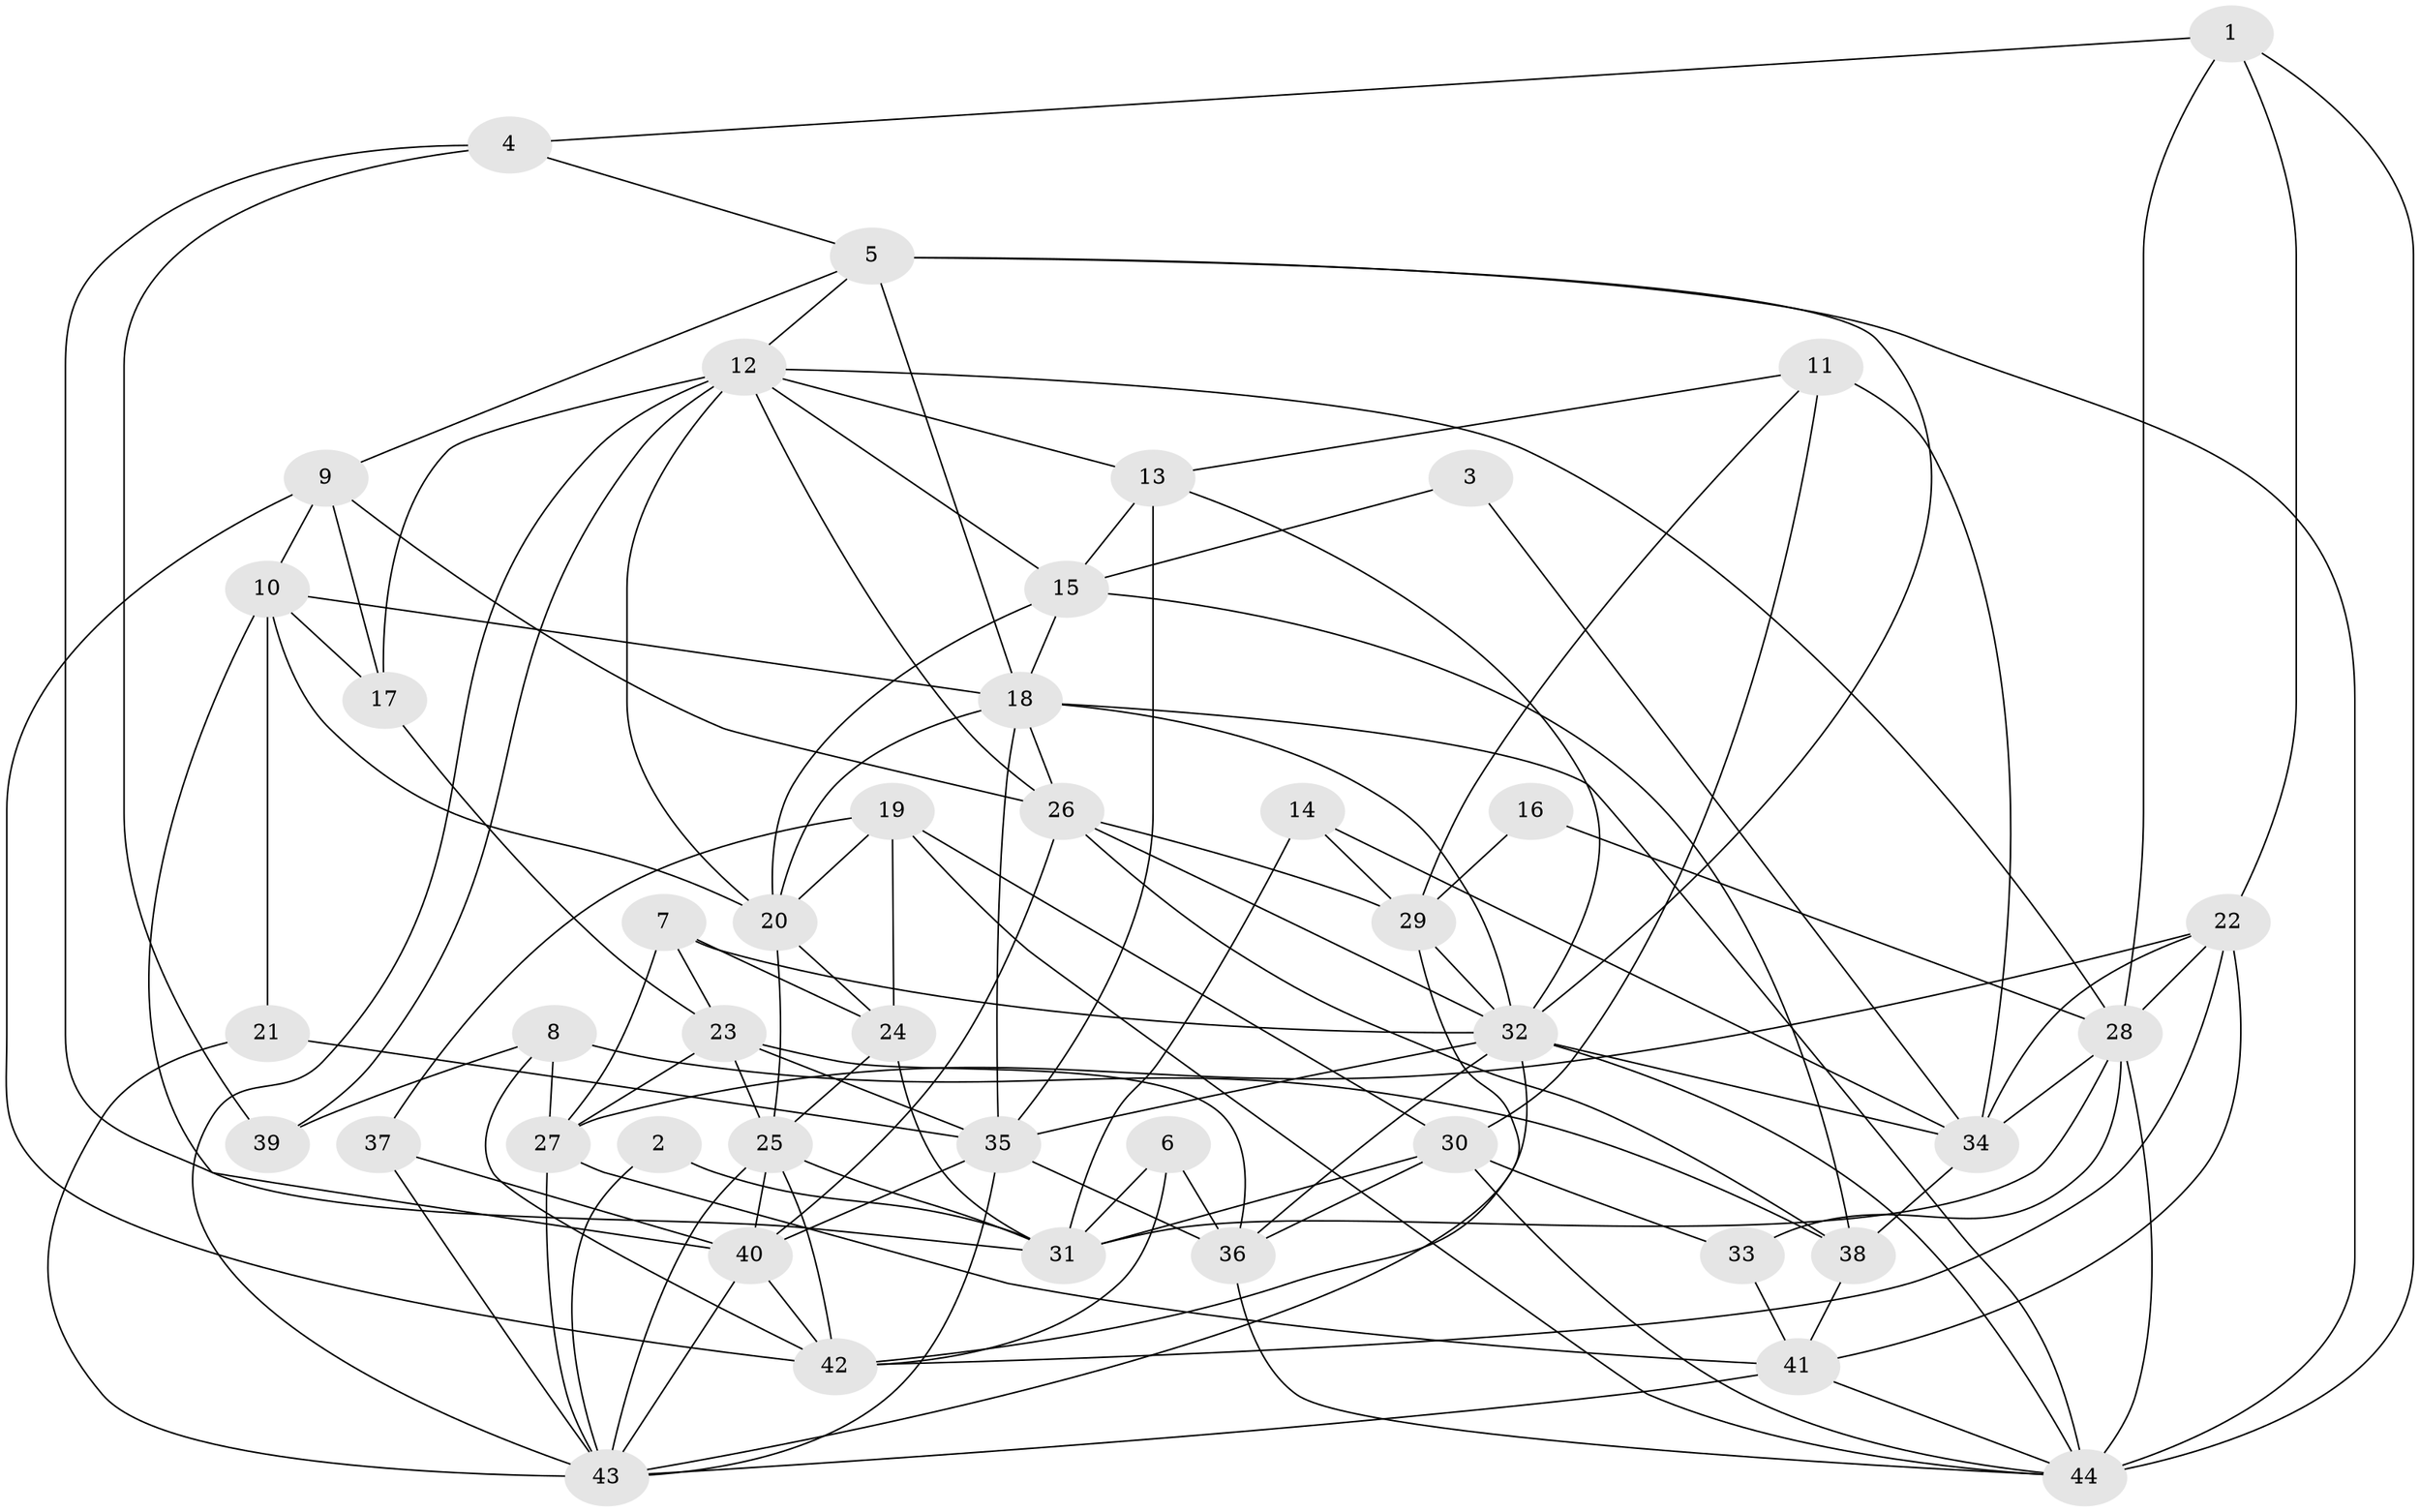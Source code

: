 // original degree distribution, {4: 0.2988505747126437, 2: 0.14942528735632185, 7: 0.034482758620689655, 5: 0.1724137931034483, 3: 0.22988505747126436, 6: 0.10344827586206896, 8: 0.011494252873563218}
// Generated by graph-tools (version 1.1) at 2025/50/03/09/25 03:50:12]
// undirected, 44 vertices, 123 edges
graph export_dot {
graph [start="1"]
  node [color=gray90,style=filled];
  1;
  2;
  3;
  4;
  5;
  6;
  7;
  8;
  9;
  10;
  11;
  12;
  13;
  14;
  15;
  16;
  17;
  18;
  19;
  20;
  21;
  22;
  23;
  24;
  25;
  26;
  27;
  28;
  29;
  30;
  31;
  32;
  33;
  34;
  35;
  36;
  37;
  38;
  39;
  40;
  41;
  42;
  43;
  44;
  1 -- 4 [weight=1.0];
  1 -- 22 [weight=1.0];
  1 -- 28 [weight=1.0];
  1 -- 44 [weight=1.0];
  2 -- 31 [weight=1.0];
  2 -- 43 [weight=1.0];
  3 -- 15 [weight=1.0];
  3 -- 34 [weight=1.0];
  4 -- 5 [weight=1.0];
  4 -- 31 [weight=1.0];
  4 -- 39 [weight=1.0];
  5 -- 9 [weight=1.0];
  5 -- 12 [weight=1.0];
  5 -- 18 [weight=1.0];
  5 -- 32 [weight=1.0];
  5 -- 44 [weight=1.0];
  6 -- 31 [weight=1.0];
  6 -- 36 [weight=1.0];
  6 -- 42 [weight=1.0];
  7 -- 23 [weight=1.0];
  7 -- 24 [weight=1.0];
  7 -- 27 [weight=1.0];
  7 -- 32 [weight=1.0];
  8 -- 27 [weight=1.0];
  8 -- 38 [weight=1.0];
  8 -- 39 [weight=1.0];
  8 -- 42 [weight=1.0];
  9 -- 10 [weight=1.0];
  9 -- 17 [weight=1.0];
  9 -- 26 [weight=1.0];
  9 -- 42 [weight=1.0];
  10 -- 17 [weight=1.0];
  10 -- 18 [weight=1.0];
  10 -- 20 [weight=1.0];
  10 -- 21 [weight=1.0];
  10 -- 40 [weight=1.0];
  11 -- 13 [weight=1.0];
  11 -- 29 [weight=1.0];
  11 -- 30 [weight=1.0];
  11 -- 34 [weight=1.0];
  12 -- 13 [weight=1.0];
  12 -- 15 [weight=1.0];
  12 -- 17 [weight=1.0];
  12 -- 20 [weight=1.0];
  12 -- 26 [weight=1.0];
  12 -- 28 [weight=1.0];
  12 -- 39 [weight=1.0];
  12 -- 43 [weight=1.0];
  13 -- 15 [weight=1.0];
  13 -- 32 [weight=1.0];
  13 -- 35 [weight=2.0];
  14 -- 29 [weight=1.0];
  14 -- 31 [weight=1.0];
  14 -- 34 [weight=1.0];
  15 -- 18 [weight=1.0];
  15 -- 20 [weight=1.0];
  15 -- 38 [weight=1.0];
  16 -- 28 [weight=1.0];
  16 -- 29 [weight=1.0];
  17 -- 23 [weight=1.0];
  18 -- 20 [weight=1.0];
  18 -- 26 [weight=1.0];
  18 -- 32 [weight=1.0];
  18 -- 35 [weight=1.0];
  18 -- 44 [weight=1.0];
  19 -- 20 [weight=1.0];
  19 -- 24 [weight=1.0];
  19 -- 30 [weight=1.0];
  19 -- 37 [weight=1.0];
  19 -- 44 [weight=1.0];
  20 -- 24 [weight=1.0];
  20 -- 25 [weight=1.0];
  21 -- 35 [weight=1.0];
  21 -- 43 [weight=1.0];
  22 -- 27 [weight=1.0];
  22 -- 28 [weight=1.0];
  22 -- 34 [weight=1.0];
  22 -- 41 [weight=1.0];
  22 -- 42 [weight=1.0];
  23 -- 25 [weight=1.0];
  23 -- 27 [weight=1.0];
  23 -- 35 [weight=1.0];
  23 -- 36 [weight=1.0];
  24 -- 25 [weight=1.0];
  24 -- 31 [weight=1.0];
  25 -- 31 [weight=1.0];
  25 -- 40 [weight=1.0];
  25 -- 42 [weight=1.0];
  25 -- 43 [weight=1.0];
  26 -- 29 [weight=1.0];
  26 -- 32 [weight=1.0];
  26 -- 38 [weight=1.0];
  26 -- 40 [weight=1.0];
  27 -- 41 [weight=1.0];
  27 -- 43 [weight=1.0];
  28 -- 31 [weight=1.0];
  28 -- 33 [weight=1.0];
  28 -- 34 [weight=1.0];
  28 -- 44 [weight=2.0];
  29 -- 32 [weight=1.0];
  29 -- 43 [weight=2.0];
  30 -- 31 [weight=1.0];
  30 -- 33 [weight=1.0];
  30 -- 36 [weight=1.0];
  30 -- 44 [weight=1.0];
  32 -- 34 [weight=1.0];
  32 -- 35 [weight=1.0];
  32 -- 36 [weight=1.0];
  32 -- 42 [weight=1.0];
  32 -- 44 [weight=1.0];
  33 -- 41 [weight=1.0];
  34 -- 38 [weight=1.0];
  35 -- 36 [weight=1.0];
  35 -- 40 [weight=1.0];
  35 -- 43 [weight=1.0];
  36 -- 44 [weight=1.0];
  37 -- 40 [weight=1.0];
  37 -- 43 [weight=1.0];
  38 -- 41 [weight=1.0];
  40 -- 42 [weight=1.0];
  40 -- 43 [weight=1.0];
  41 -- 43 [weight=1.0];
  41 -- 44 [weight=1.0];
}
